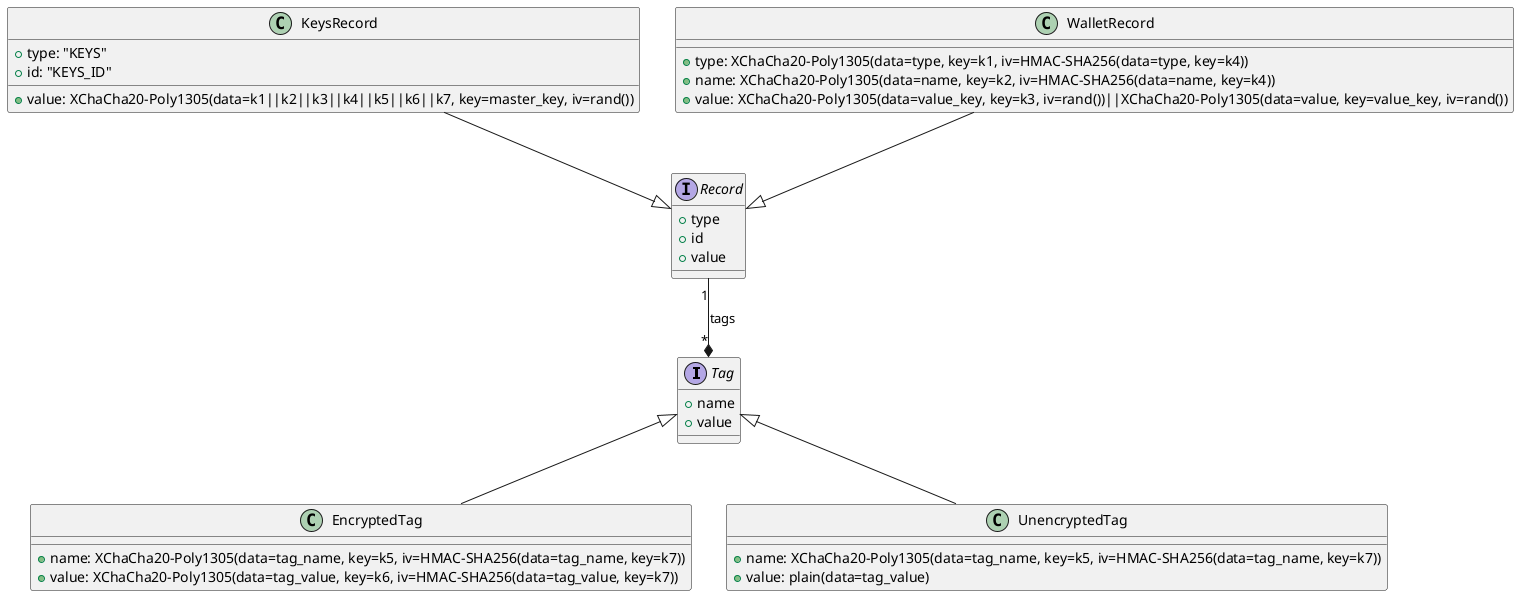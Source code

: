@startuml wallet-encryption

interface Tag {
    +name
    +value
}

class EncryptedTag {
    +name: XChaCha20-Poly1305(data=tag_name, key=k5, iv=HMAC-SHA256(data=tag_name, key=k7))
    +value: XChaCha20-Poly1305(data=tag_value, key=k6, iv=HMAC-SHA256(data=tag_value, key=k7))
}
Tag <|-- EncryptedTag

class UnencryptedTag {
     +name: XChaCha20-Poly1305(data=tag_name, key=k5, iv=HMAC-SHA256(data=tag_name, key=k7))
     +value: plain(data=tag_value)
 }
Tag <|-- UnencryptedTag

interface Record {
    +type
    +id
    +value
}
Record "1" --* "*" Tag : tags

class KeysRecord {
    +type: "KEYS"
    +id: "KEYS_ID"
    +value: XChaCha20-Poly1305(data=k1||k2||k3||k4||k5||k6||k7, key=master_key, iv=rand())
}
KeysRecord --|> Record

class WalletRecord {
    +type: XChaCha20-Poly1305(data=type, key=k1, iv=HMAC-SHA256(data=type, key=k4))
    +name: XChaCha20-Poly1305(data=name, key=k2, iv=HMAC-SHA256(data=name, key=k4))
    +value: XChaCha20-Poly1305(data=value_key, key=k3, iv=rand())||XChaCha20-Poly1305(data=value, key=value_key, iv=rand())    
}
WalletRecord --|> Record

@enduml